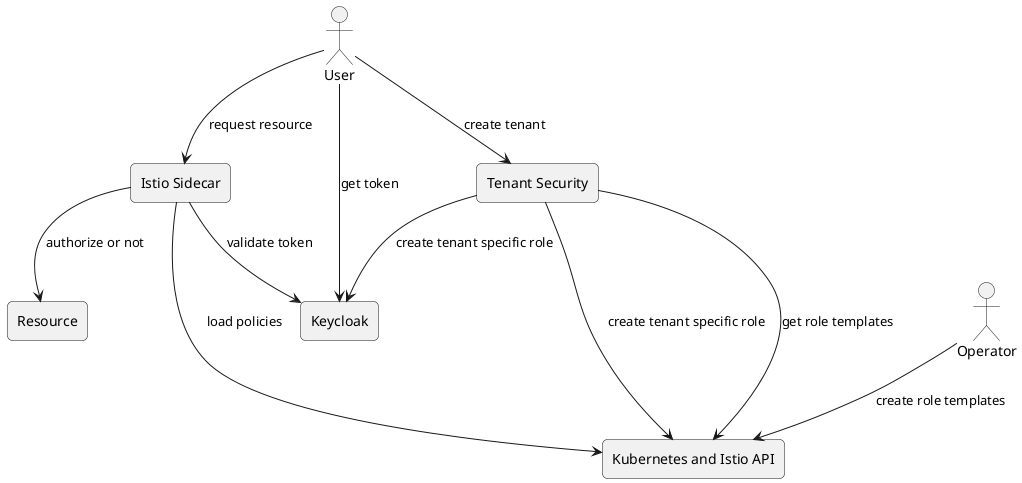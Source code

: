 @startuml

skinparam roundCorner 10

actor User
rectangle Resource
rectangle Sidecar as "Istio Sidecar"
rectangle Kubernetes as "Kubernetes and Istio API"
rectangle Keycloak
rectangle TenantSecurity as "Tenant Security"
actor Operator

User --> Keycloak : get token
User --> Sidecar : request resource
Sidecar ---> Kubernetes : load policies
Sidecar --> Keycloak : validate token
Sidecar --> Resource : authorize or not

User --> TenantSecurity : create tenant
TenantSecurity --> Kubernetes : create tenant specific role
TenantSecurity --> Kubernetes : get role templates
TenantSecurity --> Keycloak : create tenant specific role

Operator --> Kubernetes : create role templates

@enduml
